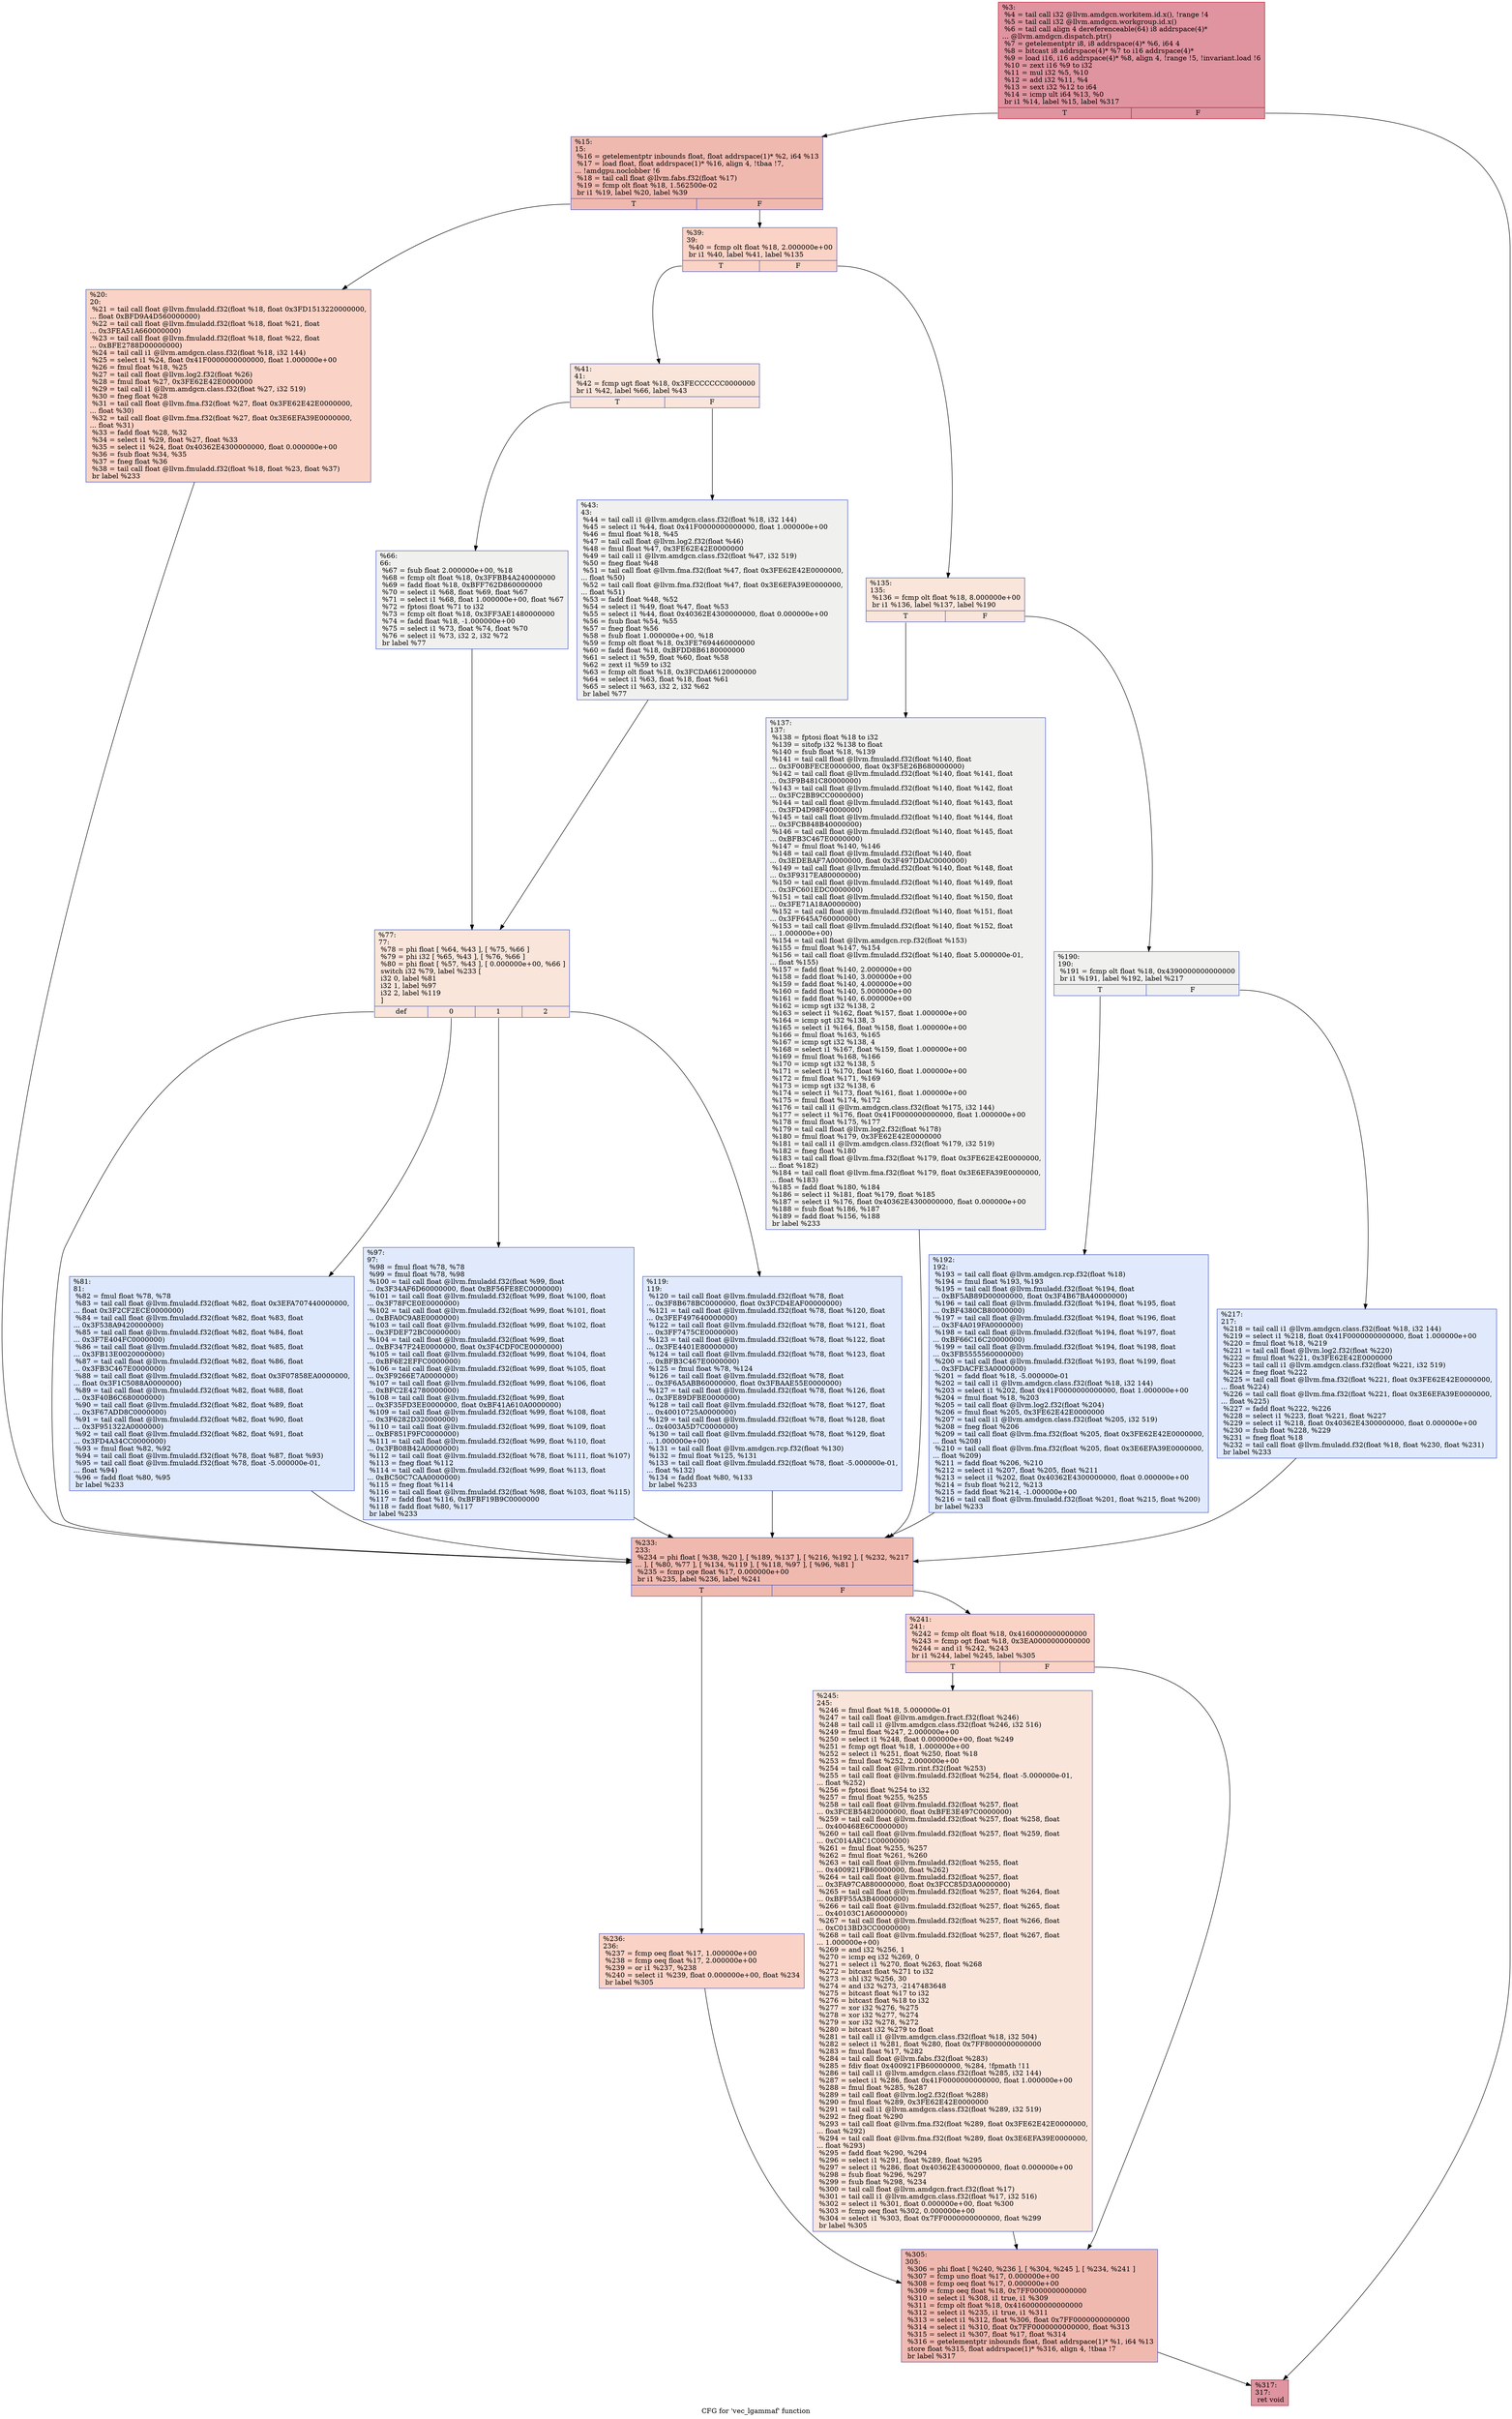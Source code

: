 digraph "CFG for 'vec_lgammaf' function" {
	label="CFG for 'vec_lgammaf' function";

	Node0x50153f0 [shape=record,color="#b70d28ff", style=filled, fillcolor="#b70d2870",label="{%3:\l  %4 = tail call i32 @llvm.amdgcn.workitem.id.x(), !range !4\l  %5 = tail call i32 @llvm.amdgcn.workgroup.id.x()\l  %6 = tail call align 4 dereferenceable(64) i8 addrspace(4)*\l... @llvm.amdgcn.dispatch.ptr()\l  %7 = getelementptr i8, i8 addrspace(4)* %6, i64 4\l  %8 = bitcast i8 addrspace(4)* %7 to i16 addrspace(4)*\l  %9 = load i16, i16 addrspace(4)* %8, align 4, !range !5, !invariant.load !6\l  %10 = zext i16 %9 to i32\l  %11 = mul i32 %5, %10\l  %12 = add i32 %11, %4\l  %13 = sext i32 %12 to i64\l  %14 = icmp ult i64 %13, %0\l  br i1 %14, label %15, label %317\l|{<s0>T|<s1>F}}"];
	Node0x50153f0:s0 -> Node0x5016190;
	Node0x50153f0:s1 -> Node0x5017400;
	Node0x5016190 [shape=record,color="#3d50c3ff", style=filled, fillcolor="#de614d70",label="{%15:\l15:                                               \l  %16 = getelementptr inbounds float, float addrspace(1)* %2, i64 %13\l  %17 = load float, float addrspace(1)* %16, align 4, !tbaa !7,\l... !amdgpu.noclobber !6\l  %18 = tail call float @llvm.fabs.f32(float %17)\l  %19 = fcmp olt float %18, 1.562500e-02\l  br i1 %19, label %20, label %39\l|{<s0>T|<s1>F}}"];
	Node0x5016190:s0 -> Node0x5018b10;
	Node0x5016190:s1 -> Node0x5018ba0;
	Node0x5018b10 [shape=record,color="#3d50c3ff", style=filled, fillcolor="#f59c7d70",label="{%20:\l20:                                               \l  %21 = tail call float @llvm.fmuladd.f32(float %18, float 0x3FD1513220000000,\l... float 0xBFD9A4D560000000)\l  %22 = tail call float @llvm.fmuladd.f32(float %18, float %21, float\l... 0x3FEA51A660000000)\l  %23 = tail call float @llvm.fmuladd.f32(float %18, float %22, float\l... 0xBFE2788D00000000)\l  %24 = tail call i1 @llvm.amdgcn.class.f32(float %18, i32 144)\l  %25 = select i1 %24, float 0x41F0000000000000, float 1.000000e+00\l  %26 = fmul float %18, %25\l  %27 = tail call float @llvm.log2.f32(float %26)\l  %28 = fmul float %27, 0x3FE62E42E0000000\l  %29 = tail call i1 @llvm.amdgcn.class.f32(float %27, i32 519)\l  %30 = fneg float %28\l  %31 = tail call float @llvm.fma.f32(float %27, float 0x3FE62E42E0000000,\l... float %30)\l  %32 = tail call float @llvm.fma.f32(float %27, float 0x3E6EFA39E0000000,\l... float %31)\l  %33 = fadd float %28, %32\l  %34 = select i1 %29, float %27, float %33\l  %35 = select i1 %24, float 0x40362E4300000000, float 0.000000e+00\l  %36 = fsub float %34, %35\l  %37 = fneg float %36\l  %38 = tail call float @llvm.fmuladd.f32(float %18, float %23, float %37)\l  br label %233\l}"];
	Node0x5018b10 -> Node0x501a5c0;
	Node0x5018ba0 [shape=record,color="#3d50c3ff", style=filled, fillcolor="#f59c7d70",label="{%39:\l39:                                               \l  %40 = fcmp olt float %18, 2.000000e+00\l  br i1 %40, label %41, label %135\l|{<s0>T|<s1>F}}"];
	Node0x5018ba0:s0 -> Node0x501a710;
	Node0x5018ba0:s1 -> Node0x501a7a0;
	Node0x501a710 [shape=record,color="#3d50c3ff", style=filled, fillcolor="#f4c5ad70",label="{%41:\l41:                                               \l  %42 = fcmp ugt float %18, 0x3FECCCCCC0000000\l  br i1 %42, label %66, label %43\l|{<s0>T|<s1>F}}"];
	Node0x501a710:s0 -> Node0x501a970;
	Node0x501a710:s1 -> Node0x501aa00;
	Node0x501aa00 [shape=record,color="#3d50c3ff", style=filled, fillcolor="#dedcdb70",label="{%43:\l43:                                               \l  %44 = tail call i1 @llvm.amdgcn.class.f32(float %18, i32 144)\l  %45 = select i1 %44, float 0x41F0000000000000, float 1.000000e+00\l  %46 = fmul float %18, %45\l  %47 = tail call float @llvm.log2.f32(float %46)\l  %48 = fmul float %47, 0x3FE62E42E0000000\l  %49 = tail call i1 @llvm.amdgcn.class.f32(float %47, i32 519)\l  %50 = fneg float %48\l  %51 = tail call float @llvm.fma.f32(float %47, float 0x3FE62E42E0000000,\l... float %50)\l  %52 = tail call float @llvm.fma.f32(float %47, float 0x3E6EFA39E0000000,\l... float %51)\l  %53 = fadd float %48, %52\l  %54 = select i1 %49, float %47, float %53\l  %55 = select i1 %44, float 0x40362E4300000000, float 0.000000e+00\l  %56 = fsub float %54, %55\l  %57 = fneg float %56\l  %58 = fsub float 1.000000e+00, %18\l  %59 = fcmp olt float %18, 0x3FE7694460000000\l  %60 = fadd float %18, 0xBFDD8B6180000000\l  %61 = select i1 %59, float %60, float %58\l  %62 = zext i1 %59 to i32\l  %63 = fcmp olt float %18, 0x3FCDA66120000000\l  %64 = select i1 %63, float %18, float %61\l  %65 = select i1 %63, i32 2, i32 %62\l  br label %77\l}"];
	Node0x501aa00 -> Node0x501a050;
	Node0x501a970 [shape=record,color="#3d50c3ff", style=filled, fillcolor="#dedcdb70",label="{%66:\l66:                                               \l  %67 = fsub float 2.000000e+00, %18\l  %68 = fcmp olt float %18, 0x3FFBB4A240000000\l  %69 = fadd float %18, 0xBFF762D860000000\l  %70 = select i1 %68, float %69, float %67\l  %71 = select i1 %68, float 1.000000e+00, float %67\l  %72 = fptosi float %71 to i32\l  %73 = fcmp olt float %18, 0x3FF3AE1480000000\l  %74 = fadd float %18, -1.000000e+00\l  %75 = select i1 %73, float %74, float %70\l  %76 = select i1 %73, i32 2, i32 %72\l  br label %77\l}"];
	Node0x501a970 -> Node0x501a050;
	Node0x501a050 [shape=record,color="#3d50c3ff", style=filled, fillcolor="#f4c5ad70",label="{%77:\l77:                                               \l  %78 = phi float [ %64, %43 ], [ %75, %66 ]\l  %79 = phi i32 [ %65, %43 ], [ %76, %66 ]\l  %80 = phi float [ %57, %43 ], [ 0.000000e+00, %66 ]\l  switch i32 %79, label %233 [\l    i32 0, label %81\l    i32 1, label %97\l    i32 2, label %119\l  ]\l|{<s0>def|<s1>0|<s2>1|<s3>2}}"];
	Node0x501a050:s0 -> Node0x501a5c0;
	Node0x501a050:s1 -> Node0x501c780;
	Node0x501a050:s2 -> Node0x501c800;
	Node0x501a050:s3 -> Node0x501c890;
	Node0x501c780 [shape=record,color="#3d50c3ff", style=filled, fillcolor="#b2ccfb70",label="{%81:\l81:                                               \l  %82 = fmul float %78, %78\l  %83 = tail call float @llvm.fmuladd.f32(float %82, float 0x3EFA707440000000,\l... float 0x3F2CF2ECE0000000)\l  %84 = tail call float @llvm.fmuladd.f32(float %82, float %83, float\l... 0x3F538A9420000000)\l  %85 = tail call float @llvm.fmuladd.f32(float %82, float %84, float\l... 0x3F7E404FC0000000)\l  %86 = tail call float @llvm.fmuladd.f32(float %82, float %85, float\l... 0x3FB13E0020000000)\l  %87 = tail call float @llvm.fmuladd.f32(float %82, float %86, float\l... 0x3FB3C467E0000000)\l  %88 = tail call float @llvm.fmuladd.f32(float %82, float 0x3F07858EA0000000,\l... float 0x3F1C5088A0000000)\l  %89 = tail call float @llvm.fmuladd.f32(float %82, float %88, float\l... 0x3F40B6C680000000)\l  %90 = tail call float @llvm.fmuladd.f32(float %82, float %89, float\l... 0x3F67ADD8C0000000)\l  %91 = tail call float @llvm.fmuladd.f32(float %82, float %90, float\l... 0x3F951322A0000000)\l  %92 = tail call float @llvm.fmuladd.f32(float %82, float %91, float\l... 0x3FD4A34CC0000000)\l  %93 = fmul float %82, %92\l  %94 = tail call float @llvm.fmuladd.f32(float %78, float %87, float %93)\l  %95 = tail call float @llvm.fmuladd.f32(float %78, float -5.000000e-01,\l... float %94)\l  %96 = fadd float %80, %95\l  br label %233\l}"];
	Node0x501c780 -> Node0x501a5c0;
	Node0x501c800 [shape=record,color="#3d50c3ff", style=filled, fillcolor="#b9d0f970",label="{%97:\l97:                                               \l  %98 = fmul float %78, %78\l  %99 = fmul float %78, %98\l  %100 = tail call float @llvm.fmuladd.f32(float %99, float\l... 0x3F34AF6D60000000, float 0xBF56FE8EC0000000)\l  %101 = tail call float @llvm.fmuladd.f32(float %99, float %100, float\l... 0x3F78FCE0E0000000)\l  %102 = tail call float @llvm.fmuladd.f32(float %99, float %101, float\l... 0xBFA0C9A8E0000000)\l  %103 = tail call float @llvm.fmuladd.f32(float %99, float %102, float\l... 0x3FDEF72BC0000000)\l  %104 = tail call float @llvm.fmuladd.f32(float %99, float\l... 0xBF347F24E0000000, float 0x3F4CDF0CE0000000)\l  %105 = tail call float @llvm.fmuladd.f32(float %99, float %104, float\l... 0xBF6E2EFFC0000000)\l  %106 = tail call float @llvm.fmuladd.f32(float %99, float %105, float\l... 0x3F9266E7A0000000)\l  %107 = tail call float @llvm.fmuladd.f32(float %99, float %106, float\l... 0xBFC2E42780000000)\l  %108 = tail call float @llvm.fmuladd.f32(float %99, float\l... 0x3F35FD3EE0000000, float 0xBF41A610A0000000)\l  %109 = tail call float @llvm.fmuladd.f32(float %99, float %108, float\l... 0x3F6282D320000000)\l  %110 = tail call float @llvm.fmuladd.f32(float %99, float %109, float\l... 0xBF851F9FC0000000)\l  %111 = tail call float @llvm.fmuladd.f32(float %99, float %110, float\l... 0x3FB08B42A0000000)\l  %112 = tail call float @llvm.fmuladd.f32(float %78, float %111, float %107)\l  %113 = fneg float %112\l  %114 = tail call float @llvm.fmuladd.f32(float %99, float %113, float\l... 0xBC50C7CAA0000000)\l  %115 = fneg float %114\l  %116 = tail call float @llvm.fmuladd.f32(float %98, float %103, float %115)\l  %117 = fadd float %116, 0xBFBF19B9C0000000\l  %118 = fadd float %80, %117\l  br label %233\l}"];
	Node0x501c800 -> Node0x501a5c0;
	Node0x501c890 [shape=record,color="#3d50c3ff", style=filled, fillcolor="#b9d0f970",label="{%119:\l119:                                              \l  %120 = tail call float @llvm.fmuladd.f32(float %78, float\l... 0x3F8B678BC0000000, float 0x3FCD4EAF00000000)\l  %121 = tail call float @llvm.fmuladd.f32(float %78, float %120, float\l... 0x3FEF497640000000)\l  %122 = tail call float @llvm.fmuladd.f32(float %78, float %121, float\l... 0x3FF7475CE0000000)\l  %123 = tail call float @llvm.fmuladd.f32(float %78, float %122, float\l... 0x3FE4401E80000000)\l  %124 = tail call float @llvm.fmuladd.f32(float %78, float %123, float\l... 0xBFB3C467E0000000)\l  %125 = fmul float %78, %124\l  %126 = tail call float @llvm.fmuladd.f32(float %78, float\l... 0x3F6A5ABB60000000, float 0x3FBAAE55E0000000)\l  %127 = tail call float @llvm.fmuladd.f32(float %78, float %126, float\l... 0x3FE89DFBE0000000)\l  %128 = tail call float @llvm.fmuladd.f32(float %78, float %127, float\l... 0x40010725A0000000)\l  %129 = tail call float @llvm.fmuladd.f32(float %78, float %128, float\l... 0x4003A5D7C0000000)\l  %130 = tail call float @llvm.fmuladd.f32(float %78, float %129, float\l... 1.000000e+00)\l  %131 = tail call float @llvm.amdgcn.rcp.f32(float %130)\l  %132 = fmul float %125, %131\l  %133 = tail call float @llvm.fmuladd.f32(float %78, float -5.000000e-01,\l... float %132)\l  %134 = fadd float %80, %133\l  br label %233\l}"];
	Node0x501c890 -> Node0x501a5c0;
	Node0x501a7a0 [shape=record,color="#3d50c3ff", style=filled, fillcolor="#f4c5ad70",label="{%135:\l135:                                              \l  %136 = fcmp olt float %18, 8.000000e+00\l  br i1 %136, label %137, label %190\l|{<s0>T|<s1>F}}"];
	Node0x501a7a0:s0 -> Node0x5021a40;
	Node0x501a7a0:s1 -> Node0x5021a90;
	Node0x5021a40 [shape=record,color="#3d50c3ff", style=filled, fillcolor="#dedcdb70",label="{%137:\l137:                                              \l  %138 = fptosi float %18 to i32\l  %139 = sitofp i32 %138 to float\l  %140 = fsub float %18, %139\l  %141 = tail call float @llvm.fmuladd.f32(float %140, float\l... 0x3F00BFECE0000000, float 0x3F5E26B680000000)\l  %142 = tail call float @llvm.fmuladd.f32(float %140, float %141, float\l... 0x3F9B481C80000000)\l  %143 = tail call float @llvm.fmuladd.f32(float %140, float %142, float\l... 0x3FC2BB9CC0000000)\l  %144 = tail call float @llvm.fmuladd.f32(float %140, float %143, float\l... 0x3FD4D98F40000000)\l  %145 = tail call float @llvm.fmuladd.f32(float %140, float %144, float\l... 0x3FCB848B40000000)\l  %146 = tail call float @llvm.fmuladd.f32(float %140, float %145, float\l... 0xBFB3C467E0000000)\l  %147 = fmul float %140, %146\l  %148 = tail call float @llvm.fmuladd.f32(float %140, float\l... 0x3EDEBAF7A0000000, float 0x3F497DDAC0000000)\l  %149 = tail call float @llvm.fmuladd.f32(float %140, float %148, float\l... 0x3F9317EA80000000)\l  %150 = tail call float @llvm.fmuladd.f32(float %140, float %149, float\l... 0x3FC601EDC0000000)\l  %151 = tail call float @llvm.fmuladd.f32(float %140, float %150, float\l... 0x3FE71A18A0000000)\l  %152 = tail call float @llvm.fmuladd.f32(float %140, float %151, float\l... 0x3FF645A760000000)\l  %153 = tail call float @llvm.fmuladd.f32(float %140, float %152, float\l... 1.000000e+00)\l  %154 = tail call float @llvm.amdgcn.rcp.f32(float %153)\l  %155 = fmul float %147, %154\l  %156 = tail call float @llvm.fmuladd.f32(float %140, float 5.000000e-01,\l... float %155)\l  %157 = fadd float %140, 2.000000e+00\l  %158 = fadd float %140, 3.000000e+00\l  %159 = fadd float %140, 4.000000e+00\l  %160 = fadd float %140, 5.000000e+00\l  %161 = fadd float %140, 6.000000e+00\l  %162 = icmp sgt i32 %138, 2\l  %163 = select i1 %162, float %157, float 1.000000e+00\l  %164 = icmp sgt i32 %138, 3\l  %165 = select i1 %164, float %158, float 1.000000e+00\l  %166 = fmul float %163, %165\l  %167 = icmp sgt i32 %138, 4\l  %168 = select i1 %167, float %159, float 1.000000e+00\l  %169 = fmul float %168, %166\l  %170 = icmp sgt i32 %138, 5\l  %171 = select i1 %170, float %160, float 1.000000e+00\l  %172 = fmul float %171, %169\l  %173 = icmp sgt i32 %138, 6\l  %174 = select i1 %173, float %161, float 1.000000e+00\l  %175 = fmul float %174, %172\l  %176 = tail call i1 @llvm.amdgcn.class.f32(float %175, i32 144)\l  %177 = select i1 %176, float 0x41F0000000000000, float 1.000000e+00\l  %178 = fmul float %175, %177\l  %179 = tail call float @llvm.log2.f32(float %178)\l  %180 = fmul float %179, 0x3FE62E42E0000000\l  %181 = tail call i1 @llvm.amdgcn.class.f32(float %179, i32 519)\l  %182 = fneg float %180\l  %183 = tail call float @llvm.fma.f32(float %179, float 0x3FE62E42E0000000,\l... float %182)\l  %184 = tail call float @llvm.fma.f32(float %179, float 0x3E6EFA39E0000000,\l... float %183)\l  %185 = fadd float %180, %184\l  %186 = select i1 %181, float %179, float %185\l  %187 = select i1 %176, float 0x40362E4300000000, float 0.000000e+00\l  %188 = fsub float %186, %187\l  %189 = fadd float %156, %188\l  br label %233\l}"];
	Node0x5021a40 -> Node0x501a5c0;
	Node0x5021a90 [shape=record,color="#3d50c3ff", style=filled, fillcolor="#dedcdb70",label="{%190:\l190:                                              \l  %191 = fcmp olt float %18, 0x4390000000000000\l  br i1 %191, label %192, label %217\l|{<s0>T|<s1>F}}"];
	Node0x5021a90:s0 -> Node0x5024ae0;
	Node0x5021a90:s1 -> Node0x5024b30;
	Node0x5024ae0 [shape=record,color="#3d50c3ff", style=filled, fillcolor="#b9d0f970",label="{%192:\l192:                                              \l  %193 = tail call float @llvm.amdgcn.rcp.f32(float %18)\l  %194 = fmul float %193, %193\l  %195 = tail call float @llvm.fmuladd.f32(float %194, float\l... 0xBF5AB89D00000000, float 0x3F4B67BA40000000)\l  %196 = tail call float @llvm.fmuladd.f32(float %194, float %195, float\l... 0xBF4380CB80000000)\l  %197 = tail call float @llvm.fmuladd.f32(float %194, float %196, float\l... 0x3F4A019FA0000000)\l  %198 = tail call float @llvm.fmuladd.f32(float %194, float %197, float\l... 0xBF66C16C20000000)\l  %199 = tail call float @llvm.fmuladd.f32(float %194, float %198, float\l... 0x3FB5555560000000)\l  %200 = tail call float @llvm.fmuladd.f32(float %193, float %199, float\l... 0x3FDACFE3A0000000)\l  %201 = fadd float %18, -5.000000e-01\l  %202 = tail call i1 @llvm.amdgcn.class.f32(float %18, i32 144)\l  %203 = select i1 %202, float 0x41F0000000000000, float 1.000000e+00\l  %204 = fmul float %18, %203\l  %205 = tail call float @llvm.log2.f32(float %204)\l  %206 = fmul float %205, 0x3FE62E42E0000000\l  %207 = tail call i1 @llvm.amdgcn.class.f32(float %205, i32 519)\l  %208 = fneg float %206\l  %209 = tail call float @llvm.fma.f32(float %205, float 0x3FE62E42E0000000,\l... float %208)\l  %210 = tail call float @llvm.fma.f32(float %205, float 0x3E6EFA39E0000000,\l... float %209)\l  %211 = fadd float %206, %210\l  %212 = select i1 %207, float %205, float %211\l  %213 = select i1 %202, float 0x40362E4300000000, float 0.000000e+00\l  %214 = fsub float %212, %213\l  %215 = fadd float %214, -1.000000e+00\l  %216 = tail call float @llvm.fmuladd.f32(float %201, float %215, float %200)\l  br label %233\l}"];
	Node0x5024ae0 -> Node0x501a5c0;
	Node0x5024b30 [shape=record,color="#3d50c3ff", style=filled, fillcolor="#b9d0f970",label="{%217:\l217:                                              \l  %218 = tail call i1 @llvm.amdgcn.class.f32(float %18, i32 144)\l  %219 = select i1 %218, float 0x41F0000000000000, float 1.000000e+00\l  %220 = fmul float %18, %219\l  %221 = tail call float @llvm.log2.f32(float %220)\l  %222 = fmul float %221, 0x3FE62E42E0000000\l  %223 = tail call i1 @llvm.amdgcn.class.f32(float %221, i32 519)\l  %224 = fneg float %222\l  %225 = tail call float @llvm.fma.f32(float %221, float 0x3FE62E42E0000000,\l... float %224)\l  %226 = tail call float @llvm.fma.f32(float %221, float 0x3E6EFA39E0000000,\l... float %225)\l  %227 = fadd float %222, %226\l  %228 = select i1 %223, float %221, float %227\l  %229 = select i1 %218, float 0x40362E4300000000, float 0.000000e+00\l  %230 = fsub float %228, %229\l  %231 = fneg float %18\l  %232 = tail call float @llvm.fmuladd.f32(float %18, float %230, float %231)\l  br label %233\l}"];
	Node0x5024b30 -> Node0x501a5c0;
	Node0x501a5c0 [shape=record,color="#3d50c3ff", style=filled, fillcolor="#de614d70",label="{%233:\l233:                                              \l  %234 = phi float [ %38, %20 ], [ %189, %137 ], [ %216, %192 ], [ %232, %217\l... ], [ %80, %77 ], [ %134, %119 ], [ %118, %97 ], [ %96, %81 ]\l  %235 = fcmp oge float %17, 0.000000e+00\l  br i1 %235, label %236, label %241\l|{<s0>T|<s1>F}}"];
	Node0x501a5c0:s0 -> Node0x5027230;
	Node0x501a5c0:s1 -> Node0x5027280;
	Node0x5027230 [shape=record,color="#3d50c3ff", style=filled, fillcolor="#f59c7d70",label="{%236:\l236:                                              \l  %237 = fcmp oeq float %17, 1.000000e+00\l  %238 = fcmp oeq float %17, 2.000000e+00\l  %239 = or i1 %237, %238\l  %240 = select i1 %239, float 0.000000e+00, float %234\l  br label %305\l}"];
	Node0x5027230 -> Node0x50275e0;
	Node0x5027280 [shape=record,color="#3d50c3ff", style=filled, fillcolor="#f59c7d70",label="{%241:\l241:                                              \l  %242 = fcmp olt float %18, 0x4160000000000000\l  %243 = fcmp ogt float %18, 0x3EA0000000000000\l  %244 = and i1 %242, %243\l  br i1 %244, label %245, label %305\l|{<s0>T|<s1>F}}"];
	Node0x5027280:s0 -> Node0x5027850;
	Node0x5027280:s1 -> Node0x50275e0;
	Node0x5027850 [shape=record,color="#3d50c3ff", style=filled, fillcolor="#f4c5ad70",label="{%245:\l245:                                              \l  %246 = fmul float %18, 5.000000e-01\l  %247 = tail call float @llvm.amdgcn.fract.f32(float %246)\l  %248 = tail call i1 @llvm.amdgcn.class.f32(float %246, i32 516)\l  %249 = fmul float %247, 2.000000e+00\l  %250 = select i1 %248, float 0.000000e+00, float %249\l  %251 = fcmp ogt float %18, 1.000000e+00\l  %252 = select i1 %251, float %250, float %18\l  %253 = fmul float %252, 2.000000e+00\l  %254 = tail call float @llvm.rint.f32(float %253)\l  %255 = tail call float @llvm.fmuladd.f32(float %254, float -5.000000e-01,\l... float %252)\l  %256 = fptosi float %254 to i32\l  %257 = fmul float %255, %255\l  %258 = tail call float @llvm.fmuladd.f32(float %257, float\l... 0x3FCEB54820000000, float 0xBFE3E497C0000000)\l  %259 = tail call float @llvm.fmuladd.f32(float %257, float %258, float\l... 0x400468E6C0000000)\l  %260 = tail call float @llvm.fmuladd.f32(float %257, float %259, float\l... 0xC014ABC1C0000000)\l  %261 = fmul float %255, %257\l  %262 = fmul float %261, %260\l  %263 = tail call float @llvm.fmuladd.f32(float %255, float\l... 0x400921FB60000000, float %262)\l  %264 = tail call float @llvm.fmuladd.f32(float %257, float\l... 0x3FA97CA880000000, float 0x3FCC85D3A0000000)\l  %265 = tail call float @llvm.fmuladd.f32(float %257, float %264, float\l... 0xBFF55A3B40000000)\l  %266 = tail call float @llvm.fmuladd.f32(float %257, float %265, float\l... 0x40103C1A60000000)\l  %267 = tail call float @llvm.fmuladd.f32(float %257, float %266, float\l... 0xC013BD3CC0000000)\l  %268 = tail call float @llvm.fmuladd.f32(float %257, float %267, float\l... 1.000000e+00)\l  %269 = and i32 %256, 1\l  %270 = icmp eq i32 %269, 0\l  %271 = select i1 %270, float %263, float %268\l  %272 = bitcast float %271 to i32\l  %273 = shl i32 %256, 30\l  %274 = and i32 %273, -2147483648\l  %275 = bitcast float %17 to i32\l  %276 = bitcast float %18 to i32\l  %277 = xor i32 %276, %275\l  %278 = xor i32 %277, %274\l  %279 = xor i32 %278, %272\l  %280 = bitcast i32 %279 to float\l  %281 = tail call i1 @llvm.amdgcn.class.f32(float %18, i32 504)\l  %282 = select i1 %281, float %280, float 0x7FF8000000000000\l  %283 = fmul float %17, %282\l  %284 = tail call float @llvm.fabs.f32(float %283)\l  %285 = fdiv float 0x400921FB60000000, %284, !fpmath !11\l  %286 = tail call i1 @llvm.amdgcn.class.f32(float %285, i32 144)\l  %287 = select i1 %286, float 0x41F0000000000000, float 1.000000e+00\l  %288 = fmul float %285, %287\l  %289 = tail call float @llvm.log2.f32(float %288)\l  %290 = fmul float %289, 0x3FE62E42E0000000\l  %291 = tail call i1 @llvm.amdgcn.class.f32(float %289, i32 519)\l  %292 = fneg float %290\l  %293 = tail call float @llvm.fma.f32(float %289, float 0x3FE62E42E0000000,\l... float %292)\l  %294 = tail call float @llvm.fma.f32(float %289, float 0x3E6EFA39E0000000,\l... float %293)\l  %295 = fadd float %290, %294\l  %296 = select i1 %291, float %289, float %295\l  %297 = select i1 %286, float 0x40362E4300000000, float 0.000000e+00\l  %298 = fsub float %296, %297\l  %299 = fsub float %298, %234\l  %300 = tail call float @llvm.amdgcn.fract.f32(float %17)\l  %301 = tail call i1 @llvm.amdgcn.class.f32(float %17, i32 516)\l  %302 = select i1 %301, float 0.000000e+00, float %300\l  %303 = fcmp oeq float %302, 0.000000e+00\l  %304 = select i1 %303, float 0x7FF0000000000000, float %299\l  br label %305\l}"];
	Node0x5027850 -> Node0x50275e0;
	Node0x50275e0 [shape=record,color="#3d50c3ff", style=filled, fillcolor="#de614d70",label="{%305:\l305:                                              \l  %306 = phi float [ %240, %236 ], [ %304, %245 ], [ %234, %241 ]\l  %307 = fcmp uno float %17, 0.000000e+00\l  %308 = fcmp oeq float %17, 0.000000e+00\l  %309 = fcmp oeq float %18, 0x7FF0000000000000\l  %310 = select i1 %308, i1 true, i1 %309\l  %311 = fcmp olt float %18, 0x4160000000000000\l  %312 = select i1 %235, i1 true, i1 %311\l  %313 = select i1 %312, float %306, float 0x7FF0000000000000\l  %314 = select i1 %310, float 0x7FF0000000000000, float %313\l  %315 = select i1 %307, float %17, float %314\l  %316 = getelementptr inbounds float, float addrspace(1)* %1, i64 %13\l  store float %315, float addrspace(1)* %316, align 4, !tbaa !7\l  br label %317\l}"];
	Node0x50275e0 -> Node0x5017400;
	Node0x5017400 [shape=record,color="#b70d28ff", style=filled, fillcolor="#b70d2870",label="{%317:\l317:                                              \l  ret void\l}"];
}
